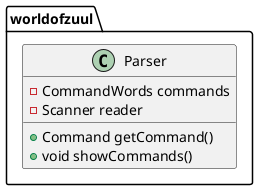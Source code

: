 @startuml
class worldofzuul.Parser {
- CommandWords commands
- Scanner reader
+ Command getCommand()
+ void showCommands()
}
@enduml